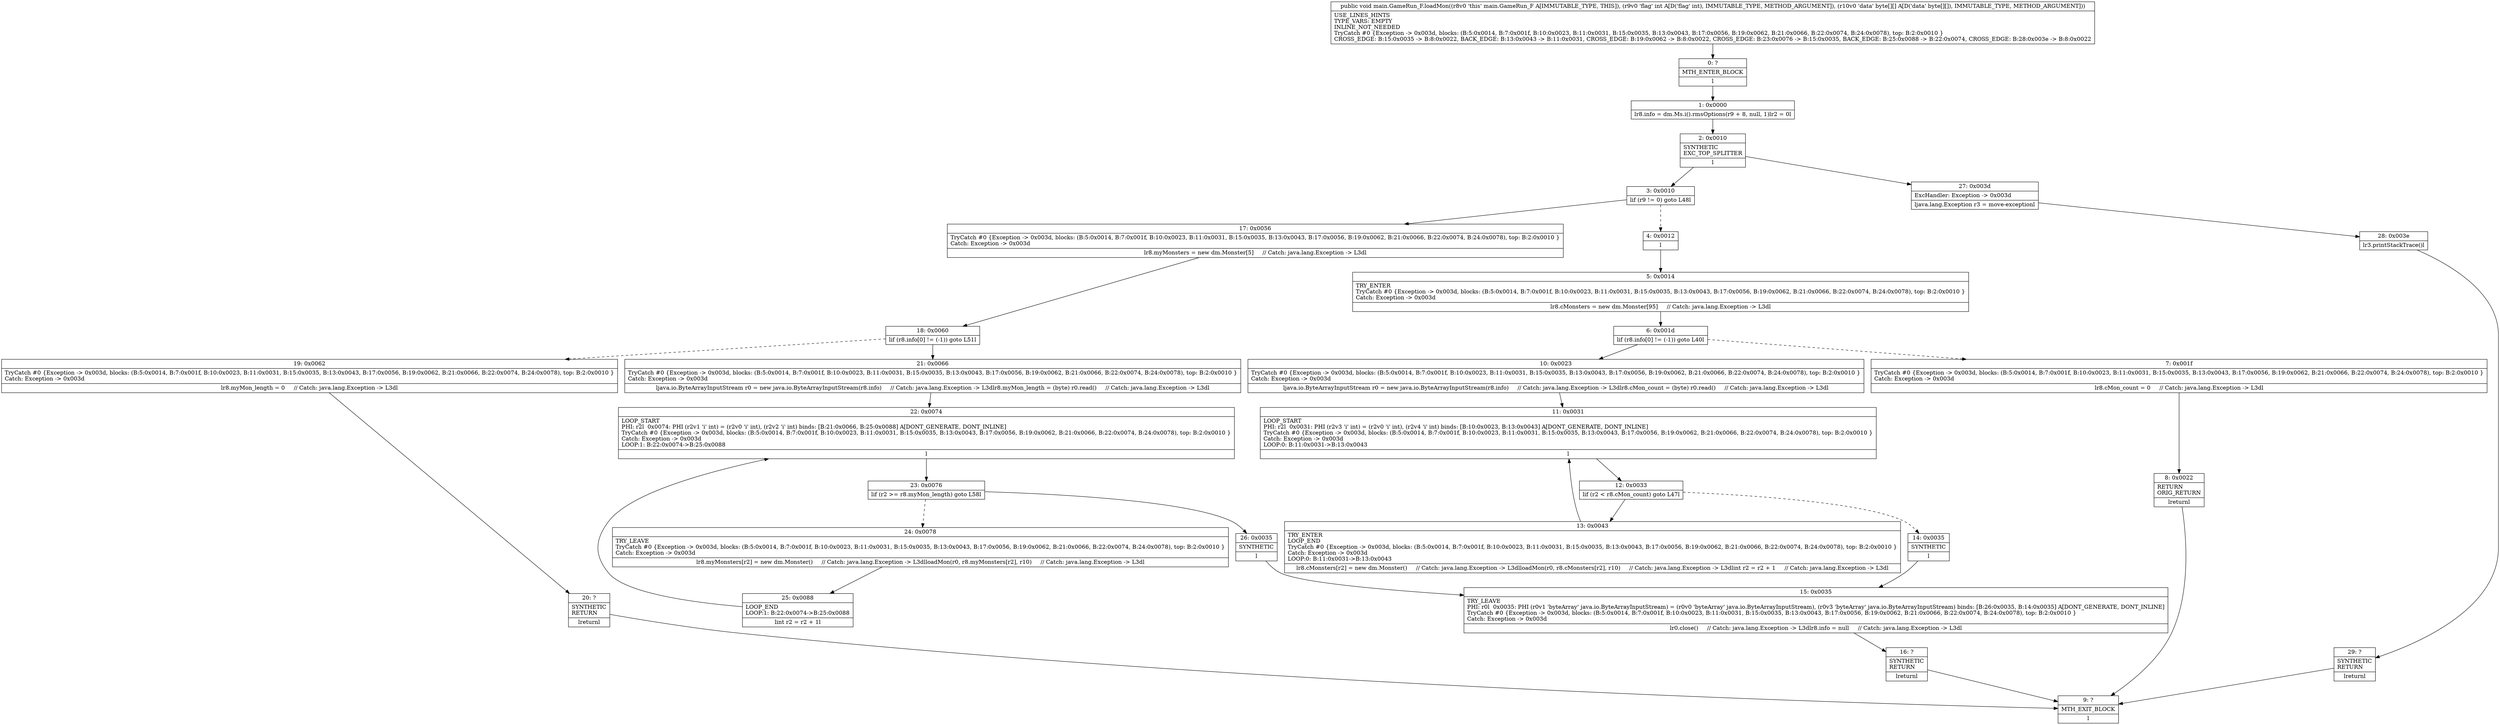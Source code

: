 digraph "CFG formain.GameRun_F.loadMon(I[[B)V" {
Node_0 [shape=record,label="{0\:\ ?|MTH_ENTER_BLOCK\l|l}"];
Node_1 [shape=record,label="{1\:\ 0x0000|lr8.info = dm.Ms.i().rmsOptions(r9 + 8, null, 1)lr2 = 0l}"];
Node_2 [shape=record,label="{2\:\ 0x0010|SYNTHETIC\lEXC_TOP_SPLITTER\l|l}"];
Node_3 [shape=record,label="{3\:\ 0x0010|lif (r9 != 0) goto L48l}"];
Node_4 [shape=record,label="{4\:\ 0x0012|l}"];
Node_5 [shape=record,label="{5\:\ 0x0014|TRY_ENTER\lTryCatch #0 \{Exception \-\> 0x003d, blocks: (B:5:0x0014, B:7:0x001f, B:10:0x0023, B:11:0x0031, B:15:0x0035, B:13:0x0043, B:17:0x0056, B:19:0x0062, B:21:0x0066, B:22:0x0074, B:24:0x0078), top: B:2:0x0010 \}\lCatch: Exception \-\> 0x003d\l|lr8.cMonsters = new dm.Monster[95]     \/\/ Catch: java.lang.Exception \-\> L3dl}"];
Node_6 [shape=record,label="{6\:\ 0x001d|lif (r8.info[0] != (\-1)) goto L40l}"];
Node_7 [shape=record,label="{7\:\ 0x001f|TryCatch #0 \{Exception \-\> 0x003d, blocks: (B:5:0x0014, B:7:0x001f, B:10:0x0023, B:11:0x0031, B:15:0x0035, B:13:0x0043, B:17:0x0056, B:19:0x0062, B:21:0x0066, B:22:0x0074, B:24:0x0078), top: B:2:0x0010 \}\lCatch: Exception \-\> 0x003d\l|lr8.cMon_count = 0     \/\/ Catch: java.lang.Exception \-\> L3dl}"];
Node_8 [shape=record,label="{8\:\ 0x0022|RETURN\lORIG_RETURN\l|lreturnl}"];
Node_9 [shape=record,label="{9\:\ ?|MTH_EXIT_BLOCK\l|l}"];
Node_10 [shape=record,label="{10\:\ 0x0023|TryCatch #0 \{Exception \-\> 0x003d, blocks: (B:5:0x0014, B:7:0x001f, B:10:0x0023, B:11:0x0031, B:15:0x0035, B:13:0x0043, B:17:0x0056, B:19:0x0062, B:21:0x0066, B:22:0x0074, B:24:0x0078), top: B:2:0x0010 \}\lCatch: Exception \-\> 0x003d\l|ljava.io.ByteArrayInputStream r0 = new java.io.ByteArrayInputStream(r8.info)     \/\/ Catch: java.lang.Exception \-\> L3dlr8.cMon_count = (byte) r0.read()     \/\/ Catch: java.lang.Exception \-\> L3dl}"];
Node_11 [shape=record,label="{11\:\ 0x0031|LOOP_START\lPHI: r2l  0x0031: PHI (r2v3 'i' int) = (r2v0 'i' int), (r2v4 'i' int) binds: [B:10:0x0023, B:13:0x0043] A[DONT_GENERATE, DONT_INLINE]\lTryCatch #0 \{Exception \-\> 0x003d, blocks: (B:5:0x0014, B:7:0x001f, B:10:0x0023, B:11:0x0031, B:15:0x0035, B:13:0x0043, B:17:0x0056, B:19:0x0062, B:21:0x0066, B:22:0x0074, B:24:0x0078), top: B:2:0x0010 \}\lCatch: Exception \-\> 0x003d\lLOOP:0: B:11:0x0031\-\>B:13:0x0043\l|l}"];
Node_12 [shape=record,label="{12\:\ 0x0033|lif (r2 \< r8.cMon_count) goto L47l}"];
Node_13 [shape=record,label="{13\:\ 0x0043|TRY_ENTER\lLOOP_END\lTryCatch #0 \{Exception \-\> 0x003d, blocks: (B:5:0x0014, B:7:0x001f, B:10:0x0023, B:11:0x0031, B:15:0x0035, B:13:0x0043, B:17:0x0056, B:19:0x0062, B:21:0x0066, B:22:0x0074, B:24:0x0078), top: B:2:0x0010 \}\lCatch: Exception \-\> 0x003d\lLOOP:0: B:11:0x0031\-\>B:13:0x0043\l|lr8.cMonsters[r2] = new dm.Monster()     \/\/ Catch: java.lang.Exception \-\> L3dlloadMon(r0, r8.cMonsters[r2], r10)     \/\/ Catch: java.lang.Exception \-\> L3dlint r2 = r2 + 1     \/\/ Catch: java.lang.Exception \-\> L3dl}"];
Node_14 [shape=record,label="{14\:\ 0x0035|SYNTHETIC\l|l}"];
Node_15 [shape=record,label="{15\:\ 0x0035|TRY_LEAVE\lPHI: r0l  0x0035: PHI (r0v1 'byteArray' java.io.ByteArrayInputStream) = (r0v0 'byteArray' java.io.ByteArrayInputStream), (r0v3 'byteArray' java.io.ByteArrayInputStream) binds: [B:26:0x0035, B:14:0x0035] A[DONT_GENERATE, DONT_INLINE]\lTryCatch #0 \{Exception \-\> 0x003d, blocks: (B:5:0x0014, B:7:0x001f, B:10:0x0023, B:11:0x0031, B:15:0x0035, B:13:0x0043, B:17:0x0056, B:19:0x0062, B:21:0x0066, B:22:0x0074, B:24:0x0078), top: B:2:0x0010 \}\lCatch: Exception \-\> 0x003d\l|lr0.close()     \/\/ Catch: java.lang.Exception \-\> L3dlr8.info = null     \/\/ Catch: java.lang.Exception \-\> L3dl}"];
Node_16 [shape=record,label="{16\:\ ?|SYNTHETIC\lRETURN\l|lreturnl}"];
Node_17 [shape=record,label="{17\:\ 0x0056|TryCatch #0 \{Exception \-\> 0x003d, blocks: (B:5:0x0014, B:7:0x001f, B:10:0x0023, B:11:0x0031, B:15:0x0035, B:13:0x0043, B:17:0x0056, B:19:0x0062, B:21:0x0066, B:22:0x0074, B:24:0x0078), top: B:2:0x0010 \}\lCatch: Exception \-\> 0x003d\l|lr8.myMonsters = new dm.Monster[5]     \/\/ Catch: java.lang.Exception \-\> L3dl}"];
Node_18 [shape=record,label="{18\:\ 0x0060|lif (r8.info[0] != (\-1)) goto L51l}"];
Node_19 [shape=record,label="{19\:\ 0x0062|TryCatch #0 \{Exception \-\> 0x003d, blocks: (B:5:0x0014, B:7:0x001f, B:10:0x0023, B:11:0x0031, B:15:0x0035, B:13:0x0043, B:17:0x0056, B:19:0x0062, B:21:0x0066, B:22:0x0074, B:24:0x0078), top: B:2:0x0010 \}\lCatch: Exception \-\> 0x003d\l|lr8.myMon_length = 0     \/\/ Catch: java.lang.Exception \-\> L3dl}"];
Node_20 [shape=record,label="{20\:\ ?|SYNTHETIC\lRETURN\l|lreturnl}"];
Node_21 [shape=record,label="{21\:\ 0x0066|TryCatch #0 \{Exception \-\> 0x003d, blocks: (B:5:0x0014, B:7:0x001f, B:10:0x0023, B:11:0x0031, B:15:0x0035, B:13:0x0043, B:17:0x0056, B:19:0x0062, B:21:0x0066, B:22:0x0074, B:24:0x0078), top: B:2:0x0010 \}\lCatch: Exception \-\> 0x003d\l|ljava.io.ByteArrayInputStream r0 = new java.io.ByteArrayInputStream(r8.info)     \/\/ Catch: java.lang.Exception \-\> L3dlr8.myMon_length = (byte) r0.read()     \/\/ Catch: java.lang.Exception \-\> L3dl}"];
Node_22 [shape=record,label="{22\:\ 0x0074|LOOP_START\lPHI: r2l  0x0074: PHI (r2v1 'i' int) = (r2v0 'i' int), (r2v2 'i' int) binds: [B:21:0x0066, B:25:0x0088] A[DONT_GENERATE, DONT_INLINE]\lTryCatch #0 \{Exception \-\> 0x003d, blocks: (B:5:0x0014, B:7:0x001f, B:10:0x0023, B:11:0x0031, B:15:0x0035, B:13:0x0043, B:17:0x0056, B:19:0x0062, B:21:0x0066, B:22:0x0074, B:24:0x0078), top: B:2:0x0010 \}\lCatch: Exception \-\> 0x003d\lLOOP:1: B:22:0x0074\-\>B:25:0x0088\l|l}"];
Node_23 [shape=record,label="{23\:\ 0x0076|lif (r2 \>= r8.myMon_length) goto L58l}"];
Node_24 [shape=record,label="{24\:\ 0x0078|TRY_LEAVE\lTryCatch #0 \{Exception \-\> 0x003d, blocks: (B:5:0x0014, B:7:0x001f, B:10:0x0023, B:11:0x0031, B:15:0x0035, B:13:0x0043, B:17:0x0056, B:19:0x0062, B:21:0x0066, B:22:0x0074, B:24:0x0078), top: B:2:0x0010 \}\lCatch: Exception \-\> 0x003d\l|lr8.myMonsters[r2] = new dm.Monster()     \/\/ Catch: java.lang.Exception \-\> L3dlloadMon(r0, r8.myMonsters[r2], r10)     \/\/ Catch: java.lang.Exception \-\> L3dl}"];
Node_25 [shape=record,label="{25\:\ 0x0088|LOOP_END\lLOOP:1: B:22:0x0074\-\>B:25:0x0088\l|lint r2 = r2 + 1l}"];
Node_26 [shape=record,label="{26\:\ 0x0035|SYNTHETIC\l|l}"];
Node_27 [shape=record,label="{27\:\ 0x003d|ExcHandler: Exception \-\> 0x003d\l|ljava.lang.Exception r3 = move\-exceptionl}"];
Node_28 [shape=record,label="{28\:\ 0x003e|lr3.printStackTrace()l}"];
Node_29 [shape=record,label="{29\:\ ?|SYNTHETIC\lRETURN\l|lreturnl}"];
MethodNode[shape=record,label="{public void main.GameRun_F.loadMon((r8v0 'this' main.GameRun_F A[IMMUTABLE_TYPE, THIS]), (r9v0 'flag' int A[D('flag' int), IMMUTABLE_TYPE, METHOD_ARGUMENT]), (r10v0 'data' byte[][] A[D('data' byte[][]), IMMUTABLE_TYPE, METHOD_ARGUMENT]))  | USE_LINES_HINTS\lTYPE_VARS: EMPTY\lINLINE_NOT_NEEDED\lTryCatch #0 \{Exception \-\> 0x003d, blocks: (B:5:0x0014, B:7:0x001f, B:10:0x0023, B:11:0x0031, B:15:0x0035, B:13:0x0043, B:17:0x0056, B:19:0x0062, B:21:0x0066, B:22:0x0074, B:24:0x0078), top: B:2:0x0010 \}\lCROSS_EDGE: B:15:0x0035 \-\> B:8:0x0022, BACK_EDGE: B:13:0x0043 \-\> B:11:0x0031, CROSS_EDGE: B:19:0x0062 \-\> B:8:0x0022, CROSS_EDGE: B:23:0x0076 \-\> B:15:0x0035, BACK_EDGE: B:25:0x0088 \-\> B:22:0x0074, CROSS_EDGE: B:28:0x003e \-\> B:8:0x0022\l}"];
MethodNode -> Node_0;
Node_0 -> Node_1;
Node_1 -> Node_2;
Node_2 -> Node_3;
Node_2 -> Node_27;
Node_3 -> Node_4[style=dashed];
Node_3 -> Node_17;
Node_4 -> Node_5;
Node_5 -> Node_6;
Node_6 -> Node_7[style=dashed];
Node_6 -> Node_10;
Node_7 -> Node_8;
Node_8 -> Node_9;
Node_10 -> Node_11;
Node_11 -> Node_12;
Node_12 -> Node_13;
Node_12 -> Node_14[style=dashed];
Node_13 -> Node_11;
Node_14 -> Node_15;
Node_15 -> Node_16;
Node_16 -> Node_9;
Node_17 -> Node_18;
Node_18 -> Node_19[style=dashed];
Node_18 -> Node_21;
Node_19 -> Node_20;
Node_20 -> Node_9;
Node_21 -> Node_22;
Node_22 -> Node_23;
Node_23 -> Node_24[style=dashed];
Node_23 -> Node_26;
Node_24 -> Node_25;
Node_25 -> Node_22;
Node_26 -> Node_15;
Node_27 -> Node_28;
Node_28 -> Node_29;
Node_29 -> Node_9;
}

